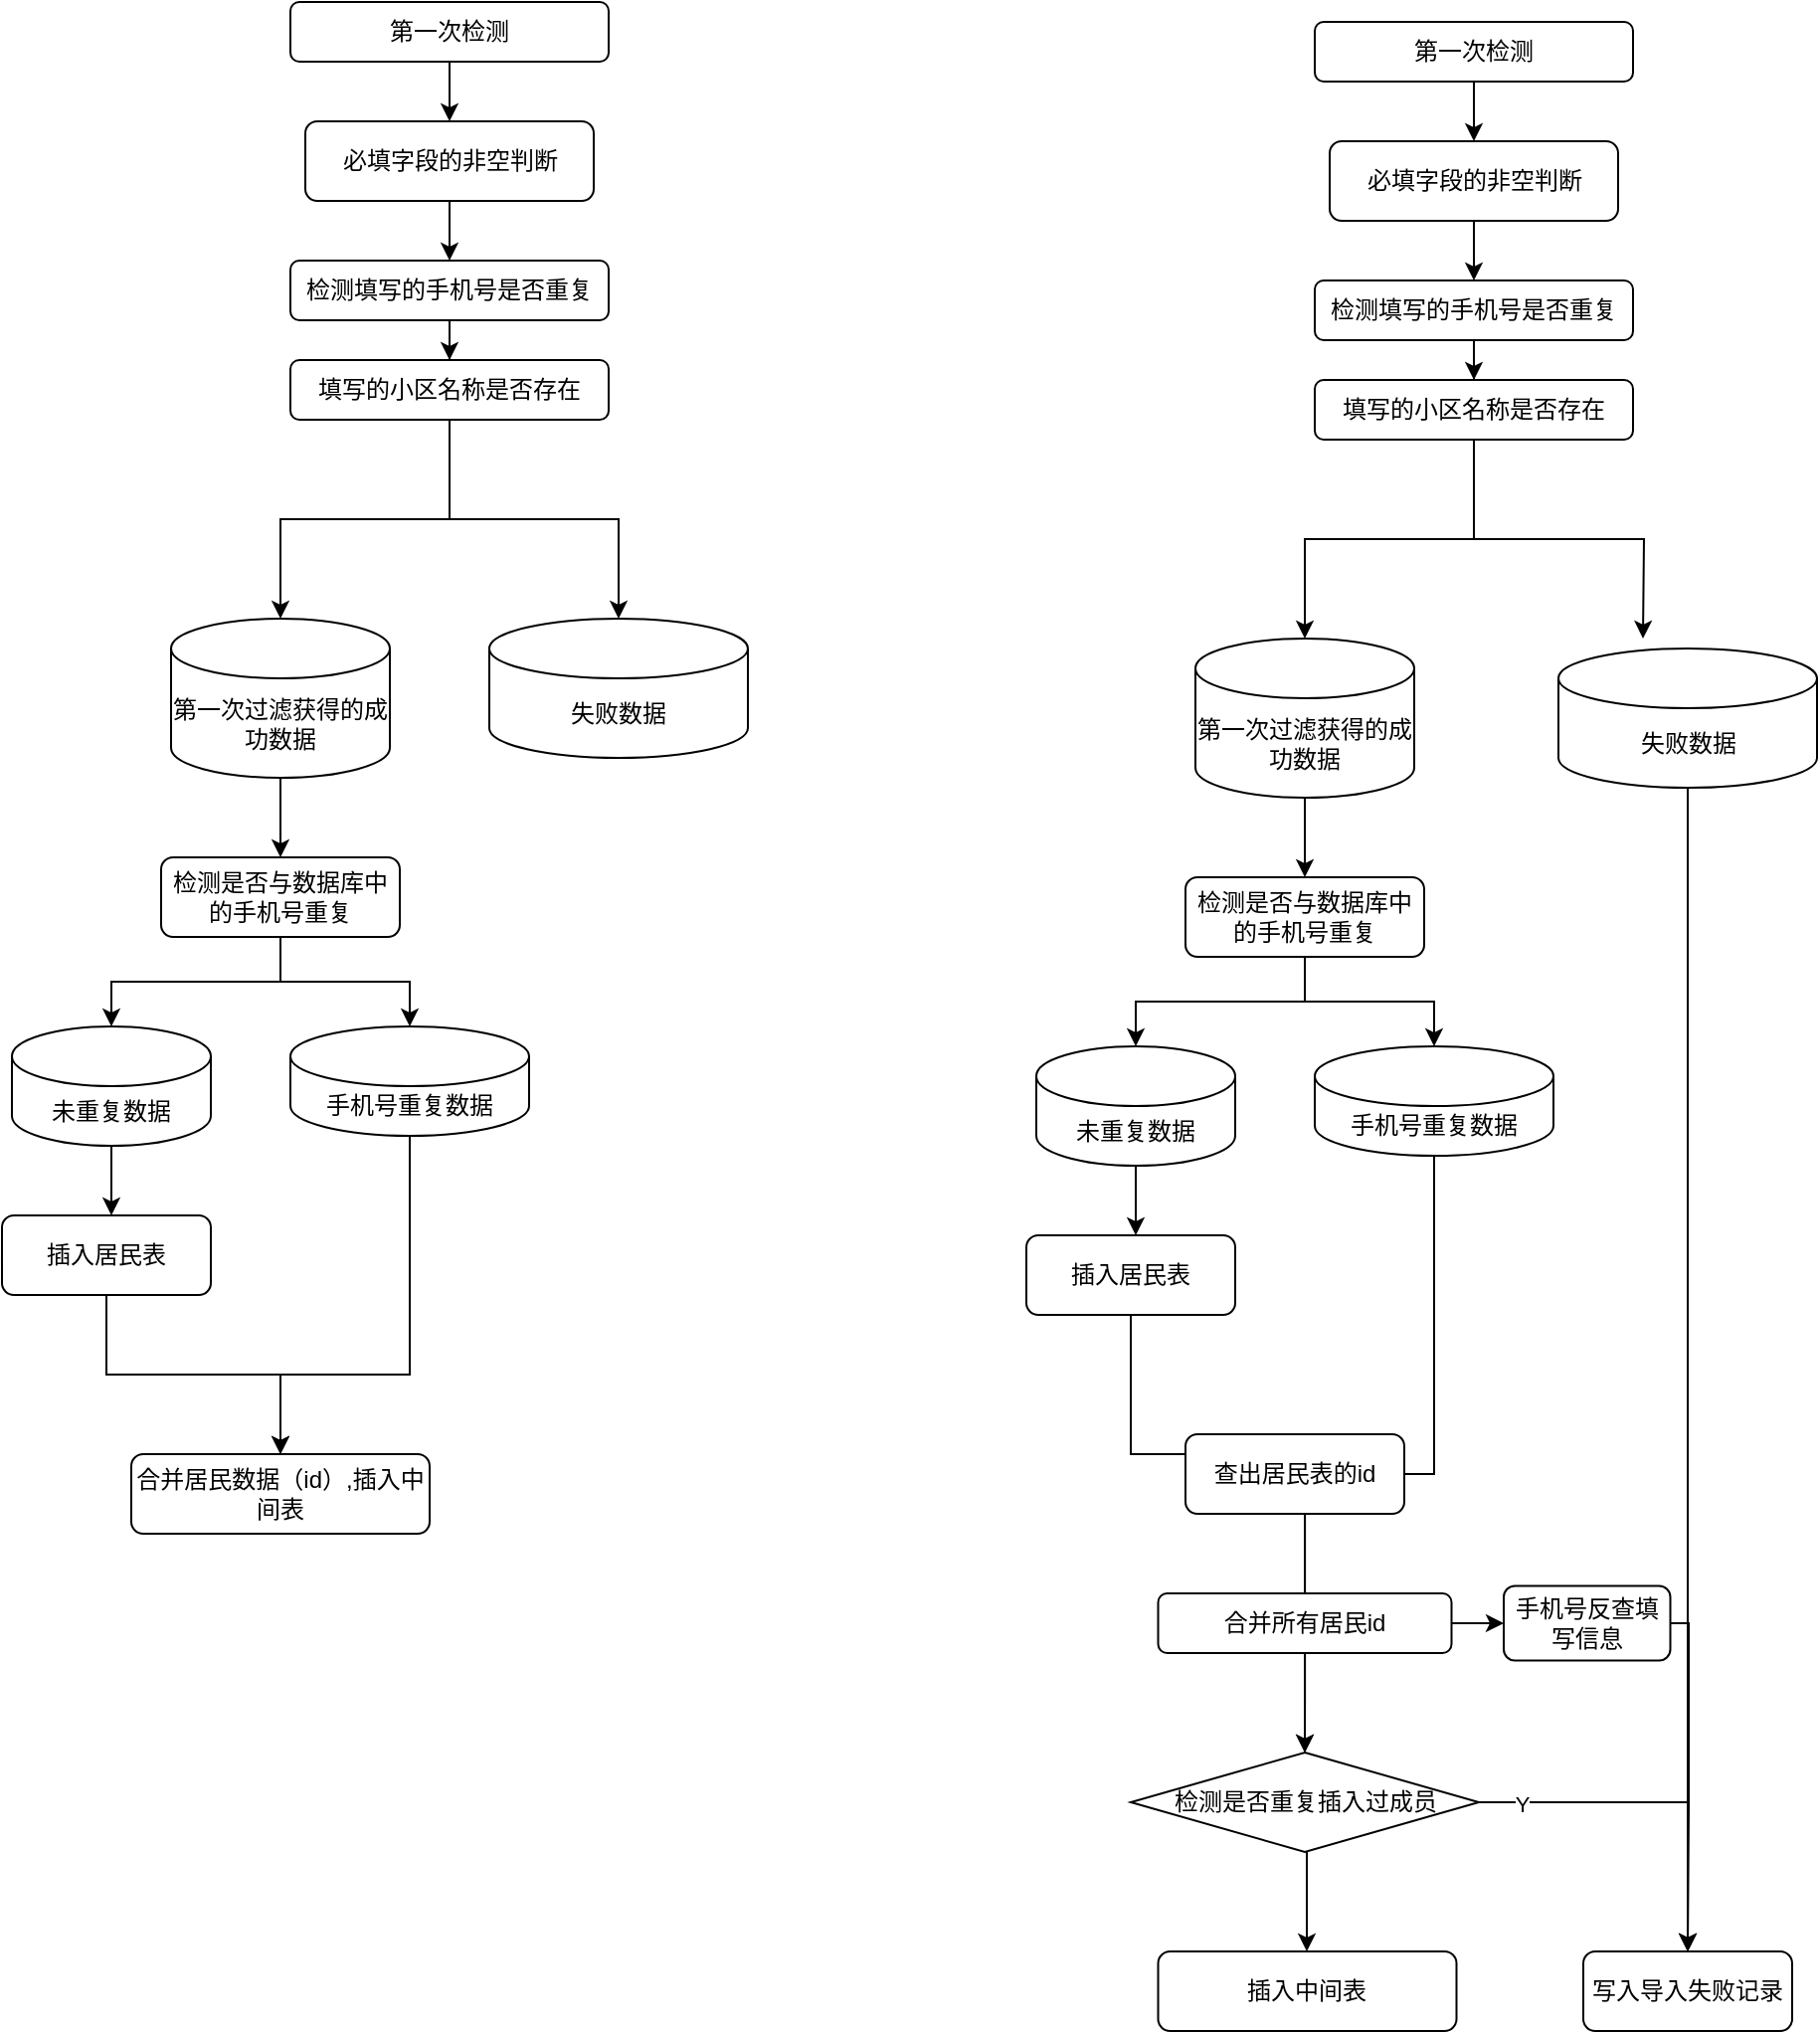 <mxfile version="20.5.3" type="github">
  <diagram id="aUBuHN6MXLQGVr44WZyo" name="第 1 页">
    <mxGraphModel dx="1008" dy="618" grid="1" gridSize="10" guides="1" tooltips="1" connect="1" arrows="1" fold="1" page="0" pageScale="1" pageWidth="827" pageHeight="1169" math="0" shadow="0">
      <root>
        <mxCell id="0" />
        <mxCell id="1" parent="0" />
        <mxCell id="XFE-MpF_bWx7WAoScGuX-7" style="edgeStyle=orthogonalEdgeStyle;rounded=0;orthogonalLoop=1;jettySize=auto;html=1;entryX=0.5;entryY=0;entryDx=0;entryDy=0;" parent="1" source="XFE-MpF_bWx7WAoScGuX-1" target="XFE-MpF_bWx7WAoScGuX-6" edge="1">
          <mxGeometry relative="1" as="geometry" />
        </mxCell>
        <mxCell id="XFE-MpF_bWx7WAoScGuX-1" value="第一次检测" style="rounded=1;whiteSpace=wrap;html=1;" parent="1" vertex="1">
          <mxGeometry x="230" y="70" width="160" height="30" as="geometry" />
        </mxCell>
        <mxCell id="XFE-MpF_bWx7WAoScGuX-5" value="" style="edgeStyle=orthogonalEdgeStyle;rounded=0;orthogonalLoop=1;jettySize=auto;html=1;" parent="1" source="XFE-MpF_bWx7WAoScGuX-2" target="XFE-MpF_bWx7WAoScGuX-4" edge="1">
          <mxGeometry relative="1" as="geometry" />
        </mxCell>
        <mxCell id="XFE-MpF_bWx7WAoScGuX-2" value="检测填写的手机号是否重复" style="rounded=1;whiteSpace=wrap;html=1;" parent="1" vertex="1">
          <mxGeometry x="230" y="200" width="160" height="30" as="geometry" />
        </mxCell>
        <mxCell id="XFE-MpF_bWx7WAoScGuX-10" style="edgeStyle=orthogonalEdgeStyle;rounded=0;orthogonalLoop=1;jettySize=auto;html=1;exitX=0.5;exitY=1;exitDx=0;exitDy=0;" parent="1" source="XFE-MpF_bWx7WAoScGuX-4" target="XFE-MpF_bWx7WAoScGuX-9" edge="1">
          <mxGeometry relative="1" as="geometry" />
        </mxCell>
        <mxCell id="XFE-MpF_bWx7WAoScGuX-12" style="edgeStyle=orthogonalEdgeStyle;rounded=0;orthogonalLoop=1;jettySize=auto;html=1;exitX=0.5;exitY=1;exitDx=0;exitDy=0;" parent="1" source="XFE-MpF_bWx7WAoScGuX-4" target="XFE-MpF_bWx7WAoScGuX-11" edge="1">
          <mxGeometry relative="1" as="geometry" />
        </mxCell>
        <mxCell id="XFE-MpF_bWx7WAoScGuX-4" value="填写的小区名称是否存在" style="whiteSpace=wrap;html=1;rounded=1;" parent="1" vertex="1">
          <mxGeometry x="230" y="250" width="160" height="30" as="geometry" />
        </mxCell>
        <mxCell id="XFE-MpF_bWx7WAoScGuX-8" style="edgeStyle=orthogonalEdgeStyle;rounded=0;orthogonalLoop=1;jettySize=auto;html=1;" parent="1" source="XFE-MpF_bWx7WAoScGuX-6" target="XFE-MpF_bWx7WAoScGuX-2" edge="1">
          <mxGeometry relative="1" as="geometry" />
        </mxCell>
        <mxCell id="XFE-MpF_bWx7WAoScGuX-6" value="必填字段的非空判断" style="rounded=1;whiteSpace=wrap;html=1;" parent="1" vertex="1">
          <mxGeometry x="237.5" y="130" width="145" height="40" as="geometry" />
        </mxCell>
        <mxCell id="XFE-MpF_bWx7WAoScGuX-16" style="edgeStyle=orthogonalEdgeStyle;rounded=0;orthogonalLoop=1;jettySize=auto;html=1;entryX=0.5;entryY=0;entryDx=0;entryDy=0;" parent="1" source="XFE-MpF_bWx7WAoScGuX-9" target="XFE-MpF_bWx7WAoScGuX-15" edge="1">
          <mxGeometry relative="1" as="geometry" />
        </mxCell>
        <mxCell id="XFE-MpF_bWx7WAoScGuX-9" value="第一次过滤获得的成功数据" style="shape=cylinder3;whiteSpace=wrap;html=1;boundedLbl=1;backgroundOutline=1;size=15;" parent="1" vertex="1">
          <mxGeometry x="170" y="380" width="110" height="80" as="geometry" />
        </mxCell>
        <mxCell id="XFE-MpF_bWx7WAoScGuX-11" value="失败数据" style="shape=cylinder3;whiteSpace=wrap;html=1;boundedLbl=1;backgroundOutline=1;size=15;" parent="1" vertex="1">
          <mxGeometry x="330" y="380" width="130" height="70" as="geometry" />
        </mxCell>
        <mxCell id="XFE-MpF_bWx7WAoScGuX-26" style="edgeStyle=orthogonalEdgeStyle;rounded=0;orthogonalLoop=1;jettySize=auto;html=1;exitX=0.5;exitY=1;exitDx=0;exitDy=0;" parent="1" source="XFE-MpF_bWx7WAoScGuX-15" target="XFE-MpF_bWx7WAoScGuX-24" edge="1">
          <mxGeometry relative="1" as="geometry" />
        </mxCell>
        <mxCell id="XFE-MpF_bWx7WAoScGuX-27" style="edgeStyle=orthogonalEdgeStyle;rounded=0;orthogonalLoop=1;jettySize=auto;html=1;exitX=0.5;exitY=1;exitDx=0;exitDy=0;" parent="1" source="XFE-MpF_bWx7WAoScGuX-15" target="XFE-MpF_bWx7WAoScGuX-25" edge="1">
          <mxGeometry relative="1" as="geometry" />
        </mxCell>
        <mxCell id="XFE-MpF_bWx7WAoScGuX-15" value="检测是否与数据库中的手机号重复" style="rounded=1;whiteSpace=wrap;html=1;" parent="1" vertex="1">
          <mxGeometry x="165" y="500" width="120" height="40" as="geometry" />
        </mxCell>
        <mxCell id="XFE-MpF_bWx7WAoScGuX-29" style="edgeStyle=orthogonalEdgeStyle;rounded=0;orthogonalLoop=1;jettySize=auto;html=1;" parent="1" source="XFE-MpF_bWx7WAoScGuX-24" edge="1">
          <mxGeometry relative="1" as="geometry">
            <mxPoint x="140.0" y="680" as="targetPoint" />
          </mxGeometry>
        </mxCell>
        <mxCell id="XFE-MpF_bWx7WAoScGuX-24" value="未重复数据" style="shape=cylinder3;whiteSpace=wrap;html=1;boundedLbl=1;backgroundOutline=1;size=15;" parent="1" vertex="1">
          <mxGeometry x="90" y="585" width="100" height="60" as="geometry" />
        </mxCell>
        <mxCell id="XFE-MpF_bWx7WAoScGuX-33" style="edgeStyle=orthogonalEdgeStyle;rounded=0;orthogonalLoop=1;jettySize=auto;html=1;" parent="1" source="XFE-MpF_bWx7WAoScGuX-25" target="XFE-MpF_bWx7WAoScGuX-31" edge="1">
          <mxGeometry relative="1" as="geometry">
            <Array as="points">
              <mxPoint x="290" y="760" />
              <mxPoint x="225" y="760" />
            </Array>
          </mxGeometry>
        </mxCell>
        <mxCell id="XFE-MpF_bWx7WAoScGuX-25" value="手机号重复数据" style="shape=cylinder3;whiteSpace=wrap;html=1;boundedLbl=1;backgroundOutline=1;size=15;" parent="1" vertex="1">
          <mxGeometry x="230" y="585" width="120" height="55" as="geometry" />
        </mxCell>
        <mxCell id="XFE-MpF_bWx7WAoScGuX-32" style="edgeStyle=orthogonalEdgeStyle;rounded=0;orthogonalLoop=1;jettySize=auto;html=1;" parent="1" source="XFE-MpF_bWx7WAoScGuX-30" target="XFE-MpF_bWx7WAoScGuX-31" edge="1">
          <mxGeometry relative="1" as="geometry" />
        </mxCell>
        <mxCell id="XFE-MpF_bWx7WAoScGuX-30" value="插入居民表" style="rounded=1;whiteSpace=wrap;html=1;" parent="1" vertex="1">
          <mxGeometry x="85" y="680" width="105" height="40" as="geometry" />
        </mxCell>
        <mxCell id="XFE-MpF_bWx7WAoScGuX-31" value="合并居民数据（id）,插入中间表" style="rounded=1;whiteSpace=wrap;html=1;" parent="1" vertex="1">
          <mxGeometry x="150" y="800" width="150" height="40" as="geometry" />
        </mxCell>
        <mxCell id="XFE-MpF_bWx7WAoScGuX-34" style="edgeStyle=orthogonalEdgeStyle;rounded=0;orthogonalLoop=1;jettySize=auto;html=1;entryX=0.5;entryY=0;entryDx=0;entryDy=0;" parent="1" source="XFE-MpF_bWx7WAoScGuX-35" target="XFE-MpF_bWx7WAoScGuX-42" edge="1">
          <mxGeometry relative="1" as="geometry" />
        </mxCell>
        <mxCell id="XFE-MpF_bWx7WAoScGuX-35" value="第一次检测" style="rounded=1;whiteSpace=wrap;html=1;" parent="1" vertex="1">
          <mxGeometry x="745" y="80" width="160" height="30" as="geometry" />
        </mxCell>
        <mxCell id="XFE-MpF_bWx7WAoScGuX-36" value="" style="edgeStyle=orthogonalEdgeStyle;rounded=0;orthogonalLoop=1;jettySize=auto;html=1;" parent="1" source="XFE-MpF_bWx7WAoScGuX-37" target="XFE-MpF_bWx7WAoScGuX-40" edge="1">
          <mxGeometry relative="1" as="geometry" />
        </mxCell>
        <mxCell id="XFE-MpF_bWx7WAoScGuX-37" value="检测填写的手机号是否重复" style="rounded=1;whiteSpace=wrap;html=1;" parent="1" vertex="1">
          <mxGeometry x="745" y="210" width="160" height="30" as="geometry" />
        </mxCell>
        <mxCell id="XFE-MpF_bWx7WAoScGuX-38" style="edgeStyle=orthogonalEdgeStyle;rounded=0;orthogonalLoop=1;jettySize=auto;html=1;exitX=0.5;exitY=1;exitDx=0;exitDy=0;" parent="1" source="XFE-MpF_bWx7WAoScGuX-40" target="XFE-MpF_bWx7WAoScGuX-44" edge="1">
          <mxGeometry relative="1" as="geometry" />
        </mxCell>
        <mxCell id="XFE-MpF_bWx7WAoScGuX-39" style="edgeStyle=orthogonalEdgeStyle;rounded=0;orthogonalLoop=1;jettySize=auto;html=1;exitX=0.5;exitY=1;exitDx=0;exitDy=0;" parent="1" source="XFE-MpF_bWx7WAoScGuX-40" edge="1">
          <mxGeometry relative="1" as="geometry">
            <mxPoint x="910" y="390" as="targetPoint" />
          </mxGeometry>
        </mxCell>
        <mxCell id="XFE-MpF_bWx7WAoScGuX-40" value="填写的小区名称是否存在" style="whiteSpace=wrap;html=1;rounded=1;" parent="1" vertex="1">
          <mxGeometry x="745" y="260" width="160" height="30" as="geometry" />
        </mxCell>
        <mxCell id="XFE-MpF_bWx7WAoScGuX-41" style="edgeStyle=orthogonalEdgeStyle;rounded=0;orthogonalLoop=1;jettySize=auto;html=1;" parent="1" source="XFE-MpF_bWx7WAoScGuX-42" target="XFE-MpF_bWx7WAoScGuX-37" edge="1">
          <mxGeometry relative="1" as="geometry" />
        </mxCell>
        <mxCell id="XFE-MpF_bWx7WAoScGuX-42" value="必填字段的非空判断" style="rounded=1;whiteSpace=wrap;html=1;" parent="1" vertex="1">
          <mxGeometry x="752.5" y="140" width="145" height="40" as="geometry" />
        </mxCell>
        <mxCell id="XFE-MpF_bWx7WAoScGuX-43" style="edgeStyle=orthogonalEdgeStyle;rounded=0;orthogonalLoop=1;jettySize=auto;html=1;entryX=0.5;entryY=0;entryDx=0;entryDy=0;" parent="1" source="XFE-MpF_bWx7WAoScGuX-44" target="XFE-MpF_bWx7WAoScGuX-47" edge="1">
          <mxGeometry relative="1" as="geometry" />
        </mxCell>
        <mxCell id="XFE-MpF_bWx7WAoScGuX-44" value="第一次过滤获得的成功数据" style="shape=cylinder3;whiteSpace=wrap;html=1;boundedLbl=1;backgroundOutline=1;size=15;" parent="1" vertex="1">
          <mxGeometry x="685" y="390" width="110" height="80" as="geometry" />
        </mxCell>
        <mxCell id="XFE-MpF_bWx7WAoScGuX-45" style="edgeStyle=orthogonalEdgeStyle;rounded=0;orthogonalLoop=1;jettySize=auto;html=1;exitX=0.5;exitY=1;exitDx=0;exitDy=0;" parent="1" source="XFE-MpF_bWx7WAoScGuX-47" target="XFE-MpF_bWx7WAoScGuX-49" edge="1">
          <mxGeometry relative="1" as="geometry" />
        </mxCell>
        <mxCell id="XFE-MpF_bWx7WAoScGuX-46" style="edgeStyle=orthogonalEdgeStyle;rounded=0;orthogonalLoop=1;jettySize=auto;html=1;exitX=0.5;exitY=1;exitDx=0;exitDy=0;" parent="1" source="XFE-MpF_bWx7WAoScGuX-47" target="XFE-MpF_bWx7WAoScGuX-51" edge="1">
          <mxGeometry relative="1" as="geometry" />
        </mxCell>
        <mxCell id="XFE-MpF_bWx7WAoScGuX-47" value="检测是否与数据库中的手机号重复" style="rounded=1;whiteSpace=wrap;html=1;" parent="1" vertex="1">
          <mxGeometry x="680" y="510" width="120" height="40" as="geometry" />
        </mxCell>
        <mxCell id="XFE-MpF_bWx7WAoScGuX-48" style="edgeStyle=orthogonalEdgeStyle;rounded=0;orthogonalLoop=1;jettySize=auto;html=1;" parent="1" source="XFE-MpF_bWx7WAoScGuX-49" edge="1">
          <mxGeometry relative="1" as="geometry">
            <mxPoint x="655" y="690" as="targetPoint" />
          </mxGeometry>
        </mxCell>
        <mxCell id="XFE-MpF_bWx7WAoScGuX-49" value="未重复数据" style="shape=cylinder3;whiteSpace=wrap;html=1;boundedLbl=1;backgroundOutline=1;size=15;" parent="1" vertex="1">
          <mxGeometry x="605" y="595" width="100" height="60" as="geometry" />
        </mxCell>
        <mxCell id="XFE-MpF_bWx7WAoScGuX-50" style="edgeStyle=orthogonalEdgeStyle;rounded=0;orthogonalLoop=1;jettySize=auto;html=1;" parent="1" source="XFE-MpF_bWx7WAoScGuX-51" edge="1" target="XFE-MpF_bWx7WAoScGuX-62">
          <mxGeometry relative="1" as="geometry">
            <Array as="points">
              <mxPoint x="805" y="810" />
              <mxPoint x="740" y="810" />
            </Array>
            <mxPoint x="740.0" y="810" as="targetPoint" />
          </mxGeometry>
        </mxCell>
        <mxCell id="XFE-MpF_bWx7WAoScGuX-51" value="手机号重复数据" style="shape=cylinder3;whiteSpace=wrap;html=1;boundedLbl=1;backgroundOutline=1;size=15;" parent="1" vertex="1">
          <mxGeometry x="745" y="595" width="120" height="55" as="geometry" />
        </mxCell>
        <mxCell id="XFE-MpF_bWx7WAoScGuX-52" style="edgeStyle=orthogonalEdgeStyle;rounded=0;orthogonalLoop=1;jettySize=auto;html=1;startArrow=none;" parent="1" source="XFE-MpF_bWx7WAoScGuX-65" edge="1" target="XFE-MpF_bWx7WAoScGuX-62">
          <mxGeometry relative="1" as="geometry">
            <mxPoint x="740.0" y="810" as="targetPoint" />
          </mxGeometry>
        </mxCell>
        <mxCell id="XFE-MpF_bWx7WAoScGuX-53" value="插入居民表" style="rounded=1;whiteSpace=wrap;html=1;" parent="1" vertex="1">
          <mxGeometry x="600" y="690" width="105" height="40" as="geometry" />
        </mxCell>
        <mxCell id="XFE-MpF_bWx7WAoScGuX-60" style="edgeStyle=orthogonalEdgeStyle;rounded=0;orthogonalLoop=1;jettySize=auto;html=1;exitX=0.5;exitY=1;exitDx=0;exitDy=0;" parent="1" target="XFE-MpF_bWx7WAoScGuX-59" edge="1">
          <mxGeometry relative="1" as="geometry">
            <mxPoint x="730.0" y="990" as="sourcePoint" />
            <Array as="points">
              <mxPoint x="741" y="990" />
            </Array>
          </mxGeometry>
        </mxCell>
        <mxCell id="XFE-MpF_bWx7WAoScGuX-57" style="edgeStyle=orthogonalEdgeStyle;rounded=0;orthogonalLoop=1;jettySize=auto;html=1;entryX=0.5;entryY=0;entryDx=0;entryDy=0;" parent="1" source="XFE-MpF_bWx7WAoScGuX-55" target="XFE-MpF_bWx7WAoScGuX-58" edge="1">
          <mxGeometry relative="1" as="geometry">
            <mxPoint x="915" y="775" as="targetPoint" />
          </mxGeometry>
        </mxCell>
        <mxCell id="XFE-MpF_bWx7WAoScGuX-55" value="失败数据" style="shape=cylinder3;whiteSpace=wrap;html=1;boundedLbl=1;backgroundOutline=1;size=15;" parent="1" vertex="1">
          <mxGeometry x="867.5" y="395" width="130" height="70" as="geometry" />
        </mxCell>
        <mxCell id="XFE-MpF_bWx7WAoScGuX-58" value="写入导入失败记录" style="rounded=1;whiteSpace=wrap;html=1;" parent="1" vertex="1">
          <mxGeometry x="880" y="1050" width="105" height="40" as="geometry" />
        </mxCell>
        <mxCell id="XFE-MpF_bWx7WAoScGuX-59" value="插入中间表" style="rounded=1;whiteSpace=wrap;html=1;" parent="1" vertex="1">
          <mxGeometry x="666.25" y="1050" width="150" height="40" as="geometry" />
        </mxCell>
        <mxCell id="XFE-MpF_bWx7WAoScGuX-63" style="edgeStyle=orthogonalEdgeStyle;rounded=0;orthogonalLoop=1;jettySize=auto;html=1;exitX=1;exitY=0.5;exitDx=0;exitDy=0;entryX=0.5;entryY=0;entryDx=0;entryDy=0;" parent="1" source="XFE-MpF_bWx7WAoScGuX-62" target="XFE-MpF_bWx7WAoScGuX-58" edge="1">
          <mxGeometry relative="1" as="geometry" />
        </mxCell>
        <mxCell id="XFE-MpF_bWx7WAoScGuX-64" value="Y" style="edgeLabel;html=1;align=center;verticalAlign=middle;resizable=0;points=[];" parent="XFE-MpF_bWx7WAoScGuX-63" vertex="1" connectable="0">
          <mxGeometry x="-0.76" y="-1" relative="1" as="geometry">
            <mxPoint as="offset" />
          </mxGeometry>
        </mxCell>
        <mxCell id="XFE-MpF_bWx7WAoScGuX-62" value="检测是否重复插入过成员" style="rhombus;whiteSpace=wrap;html=1;" parent="1" vertex="1">
          <mxGeometry x="652.5" y="950" width="175" height="50" as="geometry" />
        </mxCell>
        <mxCell id="S9MntMNMVdMsf80aEHKJ-6" value="" style="edgeStyle=orthogonalEdgeStyle;rounded=0;orthogonalLoop=1;jettySize=auto;html=1;" edge="1" parent="1" source="XFE-MpF_bWx7WAoScGuX-65" target="S9MntMNMVdMsf80aEHKJ-5">
          <mxGeometry relative="1" as="geometry" />
        </mxCell>
        <mxCell id="XFE-MpF_bWx7WAoScGuX-65" value="合并所有居民id" style="rounded=1;whiteSpace=wrap;html=1;" parent="1" vertex="1">
          <mxGeometry x="666.25" y="870" width="147.5" height="30" as="geometry" />
        </mxCell>
        <mxCell id="S9MntMNMVdMsf80aEHKJ-3" value="" style="edgeStyle=orthogonalEdgeStyle;rounded=0;orthogonalLoop=1;jettySize=auto;html=1;endArrow=none;" edge="1" parent="1" source="XFE-MpF_bWx7WAoScGuX-53" target="XFE-MpF_bWx7WAoScGuX-65">
          <mxGeometry relative="1" as="geometry">
            <mxPoint x="740" y="950" as="targetPoint" />
            <mxPoint x="652.5" y="730" as="sourcePoint" />
          </mxGeometry>
        </mxCell>
        <mxCell id="S9MntMNMVdMsf80aEHKJ-4" value="查出居民表的id" style="rounded=1;whiteSpace=wrap;html=1;" vertex="1" parent="1">
          <mxGeometry x="680" y="790" width="110" height="40" as="geometry" />
        </mxCell>
        <mxCell id="S9MntMNMVdMsf80aEHKJ-7" style="edgeStyle=orthogonalEdgeStyle;rounded=0;orthogonalLoop=1;jettySize=auto;html=1;exitX=1;exitY=0.5;exitDx=0;exitDy=0;entryX=0.5;entryY=0;entryDx=0;entryDy=0;" edge="1" parent="1" source="S9MntMNMVdMsf80aEHKJ-5" target="XFE-MpF_bWx7WAoScGuX-58">
          <mxGeometry relative="1" as="geometry">
            <Array as="points">
              <mxPoint x="933" y="885" />
              <mxPoint x="933" y="977" />
            </Array>
          </mxGeometry>
        </mxCell>
        <mxCell id="S9MntMNMVdMsf80aEHKJ-5" value="手机号反查填写信息" style="whiteSpace=wrap;html=1;rounded=1;" vertex="1" parent="1">
          <mxGeometry x="840" y="866.25" width="83.75" height="37.5" as="geometry" />
        </mxCell>
      </root>
    </mxGraphModel>
  </diagram>
</mxfile>
